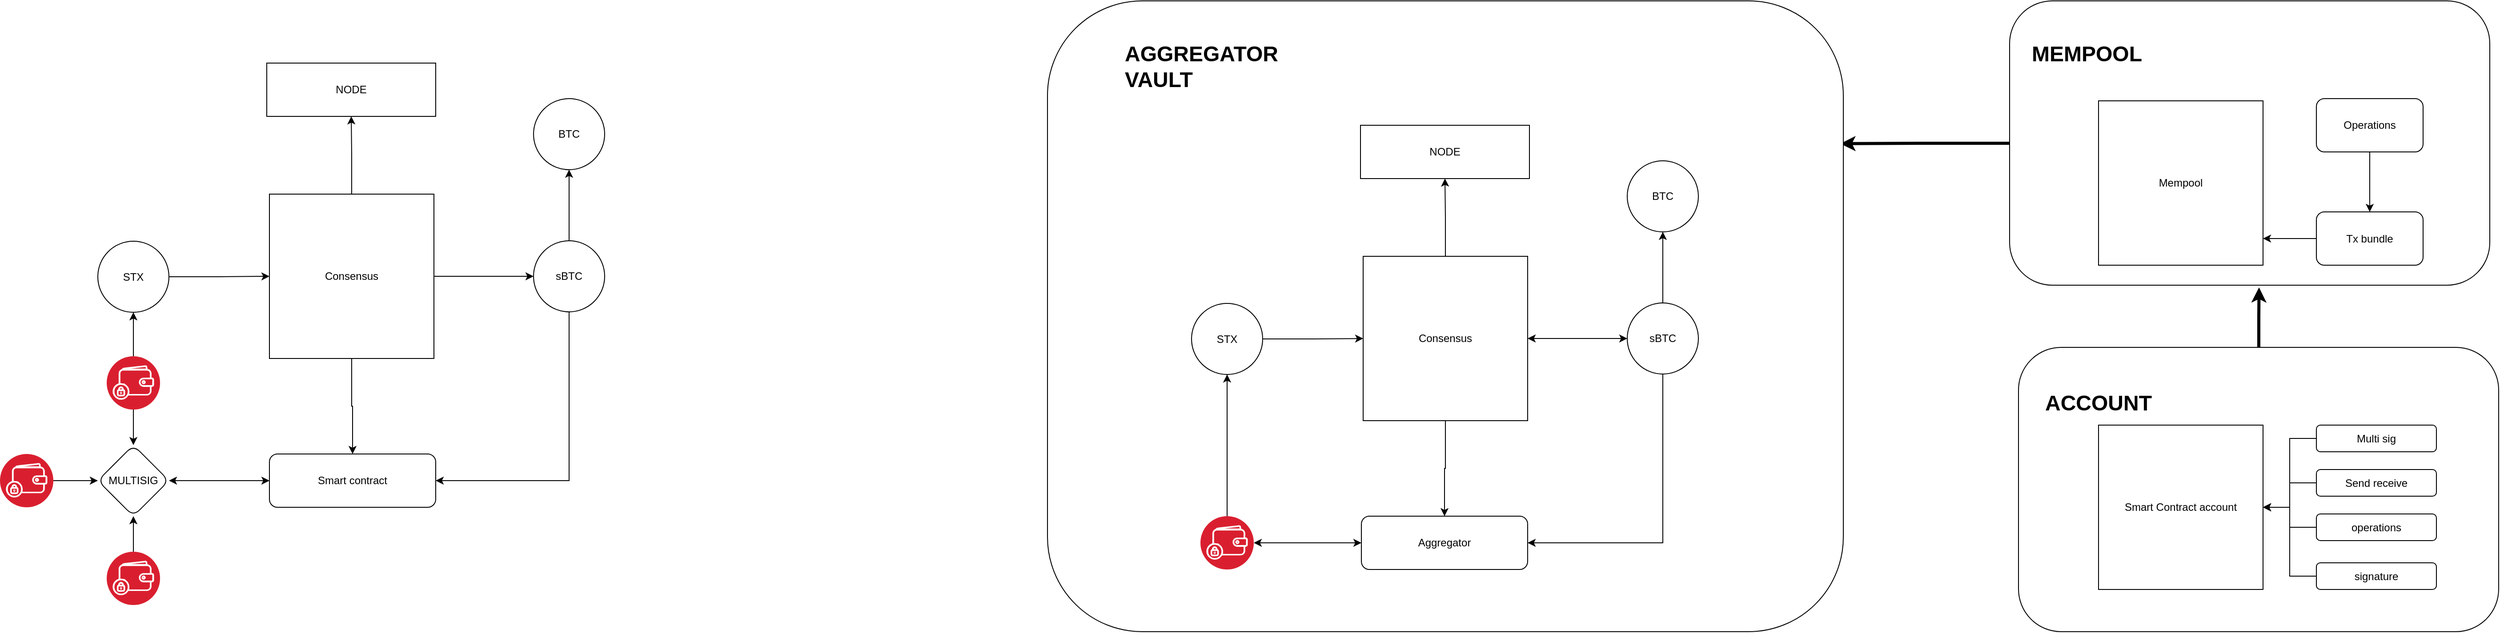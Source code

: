 <mxfile version="21.3.8" type="github">
  <diagram name="Page-1" id="F_eyK7_0Tx1WJTfc5wWX">
    <mxGraphModel dx="2390" dy="2360" grid="1" gridSize="10" guides="1" tooltips="1" connect="1" arrows="1" fold="1" page="1" pageScale="1" pageWidth="850" pageHeight="1100" math="0" shadow="0">
      <root>
        <mxCell id="0" />
        <mxCell id="1" parent="0" />
        <mxCell id="4ug8c87Ov4n_1aVAYhlx-71" style="edgeStyle=orthogonalEdgeStyle;rounded=0;orthogonalLoop=1;jettySize=auto;html=1;entryX=0.996;entryY=0.226;entryDx=0;entryDy=0;entryPerimeter=0;strokeWidth=3.5;" edge="1" parent="1" source="4ug8c87Ov4n_1aVAYhlx-64" target="4ug8c87Ov4n_1aVAYhlx-22">
          <mxGeometry relative="1" as="geometry" />
        </mxCell>
        <mxCell id="4ug8c87Ov4n_1aVAYhlx-64" value="" style="rounded=1;whiteSpace=wrap;html=1;" vertex="1" parent="1">
          <mxGeometry x="2290" y="-40" width="540" height="320" as="geometry" />
        </mxCell>
        <mxCell id="4ug8c87Ov4n_1aVAYhlx-70" value="" style="edgeStyle=orthogonalEdgeStyle;rounded=0;orthogonalLoop=1;jettySize=auto;html=1;entryX=0.519;entryY=1.007;entryDx=0;entryDy=0;entryPerimeter=0;jumpSize=6;strokeWidth=3.5;" edge="1" parent="1" source="4ug8c87Ov4n_1aVAYhlx-63" target="4ug8c87Ov4n_1aVAYhlx-64">
          <mxGeometry relative="1" as="geometry" />
        </mxCell>
        <mxCell id="4ug8c87Ov4n_1aVAYhlx-63" value="" style="rounded=1;whiteSpace=wrap;html=1;" vertex="1" parent="1">
          <mxGeometry x="2300" y="350" width="540" height="320" as="geometry" />
        </mxCell>
        <mxCell id="4ug8c87Ov4n_1aVAYhlx-22" value="" style="rounded=1;whiteSpace=wrap;html=1;" vertex="1" parent="1">
          <mxGeometry x="1208" y="-40" width="895" height="710" as="geometry" />
        </mxCell>
        <mxCell id="YD7AhUyMG9HWZQiR-062-5" value="" style="edgeStyle=orthogonalEdgeStyle;rounded=0;orthogonalLoop=1;jettySize=auto;html=1;" parent="1" source="YD7AhUyMG9HWZQiR-062-1" target="YD7AhUyMG9HWZQiR-062-3" edge="1">
          <mxGeometry relative="1" as="geometry" />
        </mxCell>
        <mxCell id="YD7AhUyMG9HWZQiR-062-10" value="" style="edgeStyle=orthogonalEdgeStyle;rounded=0;orthogonalLoop=1;jettySize=auto;html=1;" parent="1" source="YD7AhUyMG9HWZQiR-062-1" target="YD7AhUyMG9HWZQiR-062-8" edge="1">
          <mxGeometry relative="1" as="geometry" />
        </mxCell>
        <mxCell id="YD7AhUyMG9HWZQiR-062-12" value="" style="edgeStyle=orthogonalEdgeStyle;rounded=0;orthogonalLoop=1;jettySize=auto;html=1;" parent="1" source="YD7AhUyMG9HWZQiR-062-1" target="YD7AhUyMG9HWZQiR-062-11" edge="1">
          <mxGeometry relative="1" as="geometry" />
        </mxCell>
        <mxCell id="YD7AhUyMG9HWZQiR-062-1" value="Consensus" style="whiteSpace=wrap;html=1;aspect=fixed;" parent="1" vertex="1">
          <mxGeometry x="333" y="177.5" width="185" height="185" as="geometry" />
        </mxCell>
        <mxCell id="YD7AhUyMG9HWZQiR-062-4" value="" style="edgeStyle=orthogonalEdgeStyle;rounded=0;orthogonalLoop=1;jettySize=auto;html=1;" parent="1" source="YD7AhUyMG9HWZQiR-062-2" target="YD7AhUyMG9HWZQiR-062-1" edge="1">
          <mxGeometry relative="1" as="geometry" />
        </mxCell>
        <mxCell id="YD7AhUyMG9HWZQiR-062-2" value="STX" style="ellipse;whiteSpace=wrap;html=1;aspect=fixed;" parent="1" vertex="1">
          <mxGeometry x="140" y="230.5" width="80" height="80" as="geometry" />
        </mxCell>
        <mxCell id="YD7AhUyMG9HWZQiR-062-7" value="" style="edgeStyle=orthogonalEdgeStyle;rounded=0;orthogonalLoop=1;jettySize=auto;html=1;" parent="1" source="YD7AhUyMG9HWZQiR-062-3" target="YD7AhUyMG9HWZQiR-062-6" edge="1">
          <mxGeometry relative="1" as="geometry" />
        </mxCell>
        <mxCell id="YD7AhUyMG9HWZQiR-062-9" style="edgeStyle=orthogonalEdgeStyle;rounded=0;orthogonalLoop=1;jettySize=auto;html=1;entryX=1;entryY=0.5;entryDx=0;entryDy=0;" parent="1" source="YD7AhUyMG9HWZQiR-062-3" target="YD7AhUyMG9HWZQiR-062-8" edge="1">
          <mxGeometry relative="1" as="geometry">
            <Array as="points">
              <mxPoint x="670" y="500" />
            </Array>
          </mxGeometry>
        </mxCell>
        <mxCell id="YD7AhUyMG9HWZQiR-062-3" value="sBTC" style="ellipse;whiteSpace=wrap;html=1;aspect=fixed;" parent="1" vertex="1">
          <mxGeometry x="630" y="230" width="80" height="80" as="geometry" />
        </mxCell>
        <mxCell id="YD7AhUyMG9HWZQiR-062-6" value="BTC" style="ellipse;whiteSpace=wrap;html=1;aspect=fixed;" parent="1" vertex="1">
          <mxGeometry x="630" y="70" width="80" height="80" as="geometry" />
        </mxCell>
        <mxCell id="YD7AhUyMG9HWZQiR-062-14" value="" style="edgeStyle=orthogonalEdgeStyle;rounded=0;orthogonalLoop=1;jettySize=auto;html=1;startArrow=classic;startFill=1;" parent="1" source="YD7AhUyMG9HWZQiR-062-8" target="YD7AhUyMG9HWZQiR-062-13" edge="1">
          <mxGeometry relative="1" as="geometry" />
        </mxCell>
        <mxCell id="YD7AhUyMG9HWZQiR-062-8" value="Smart contract" style="rounded=1;whiteSpace=wrap;html=1;" parent="1" vertex="1">
          <mxGeometry x="333" y="470" width="187" height="60" as="geometry" />
        </mxCell>
        <mxCell id="YD7AhUyMG9HWZQiR-062-11" value="NODE" style="whiteSpace=wrap;html=1;" parent="1" vertex="1">
          <mxGeometry x="330" y="30" width="190" height="60" as="geometry" />
        </mxCell>
        <mxCell id="YD7AhUyMG9HWZQiR-062-13" value="MULTISIG" style="rhombus;whiteSpace=wrap;html=1;rounded=1;" parent="1" vertex="1">
          <mxGeometry x="140" y="460" width="80" height="80" as="geometry" />
        </mxCell>
        <mxCell id="YD7AhUyMG9HWZQiR-062-18" value="" style="edgeStyle=orthogonalEdgeStyle;rounded=0;orthogonalLoop=1;jettySize=auto;html=1;" parent="1" source="YD7AhUyMG9HWZQiR-062-15" target="YD7AhUyMG9HWZQiR-062-13" edge="1">
          <mxGeometry relative="1" as="geometry" />
        </mxCell>
        <mxCell id="YD7AhUyMG9HWZQiR-062-21" value="" style="edgeStyle=orthogonalEdgeStyle;rounded=0;orthogonalLoop=1;jettySize=auto;html=1;" parent="1" source="YD7AhUyMG9HWZQiR-062-15" target="YD7AhUyMG9HWZQiR-062-2" edge="1">
          <mxGeometry relative="1" as="geometry" />
        </mxCell>
        <mxCell id="YD7AhUyMG9HWZQiR-062-15" value="" style="image;aspect=fixed;perimeter=ellipsePerimeter;html=1;align=center;shadow=0;dashed=0;fontColor=#4277BB;labelBackgroundColor=default;fontSize=12;spacingTop=3;image=img/lib/ibm/blockchain/wallet.svg;" parent="1" vertex="1">
          <mxGeometry x="150" y="360" width="60" height="60" as="geometry" />
        </mxCell>
        <mxCell id="YD7AhUyMG9HWZQiR-062-19" value="" style="edgeStyle=orthogonalEdgeStyle;rounded=0;orthogonalLoop=1;jettySize=auto;html=1;" parent="1" source="YD7AhUyMG9HWZQiR-062-16" target="YD7AhUyMG9HWZQiR-062-13" edge="1">
          <mxGeometry relative="1" as="geometry" />
        </mxCell>
        <mxCell id="YD7AhUyMG9HWZQiR-062-16" value="" style="image;aspect=fixed;perimeter=ellipsePerimeter;html=1;align=center;shadow=0;dashed=0;fontColor=#4277BB;labelBackgroundColor=default;fontSize=12;spacingTop=3;image=img/lib/ibm/blockchain/wallet.svg;" parent="1" vertex="1">
          <mxGeometry x="150" y="580" width="60" height="60" as="geometry" />
        </mxCell>
        <mxCell id="YD7AhUyMG9HWZQiR-062-20" value="" style="edgeStyle=orthogonalEdgeStyle;rounded=0;orthogonalLoop=1;jettySize=auto;html=1;" parent="1" source="YD7AhUyMG9HWZQiR-062-17" target="YD7AhUyMG9HWZQiR-062-13" edge="1">
          <mxGeometry relative="1" as="geometry" />
        </mxCell>
        <mxCell id="YD7AhUyMG9HWZQiR-062-17" value="" style="image;aspect=fixed;perimeter=ellipsePerimeter;html=1;align=center;shadow=0;dashed=0;fontColor=#4277BB;labelBackgroundColor=default;fontSize=12;spacingTop=3;image=img/lib/ibm/blockchain/wallet.svg;" parent="1" vertex="1">
          <mxGeometry x="30" y="470" width="60" height="60" as="geometry" />
        </mxCell>
        <mxCell id="4ug8c87Ov4n_1aVAYhlx-1" value="" style="edgeStyle=orthogonalEdgeStyle;rounded=0;orthogonalLoop=1;jettySize=auto;html=1;startArrow=classic;startFill=1;" edge="1" parent="1" source="4ug8c87Ov4n_1aVAYhlx-4" target="4ug8c87Ov4n_1aVAYhlx-9">
          <mxGeometry relative="1" as="geometry" />
        </mxCell>
        <mxCell id="4ug8c87Ov4n_1aVAYhlx-2" value="" style="edgeStyle=orthogonalEdgeStyle;rounded=0;orthogonalLoop=1;jettySize=auto;html=1;" edge="1" parent="1" source="4ug8c87Ov4n_1aVAYhlx-4" target="4ug8c87Ov4n_1aVAYhlx-12">
          <mxGeometry relative="1" as="geometry" />
        </mxCell>
        <mxCell id="4ug8c87Ov4n_1aVAYhlx-3" value="" style="edgeStyle=orthogonalEdgeStyle;rounded=0;orthogonalLoop=1;jettySize=auto;html=1;" edge="1" parent="1" source="4ug8c87Ov4n_1aVAYhlx-4" target="4ug8c87Ov4n_1aVAYhlx-13">
          <mxGeometry relative="1" as="geometry" />
        </mxCell>
        <mxCell id="4ug8c87Ov4n_1aVAYhlx-4" value="Consensus" style="whiteSpace=wrap;html=1;aspect=fixed;" vertex="1" parent="1">
          <mxGeometry x="1563" y="247.5" width="185" height="185" as="geometry" />
        </mxCell>
        <mxCell id="4ug8c87Ov4n_1aVAYhlx-5" value="" style="edgeStyle=orthogonalEdgeStyle;rounded=0;orthogonalLoop=1;jettySize=auto;html=1;" edge="1" parent="1" source="4ug8c87Ov4n_1aVAYhlx-6" target="4ug8c87Ov4n_1aVAYhlx-4">
          <mxGeometry relative="1" as="geometry" />
        </mxCell>
        <mxCell id="4ug8c87Ov4n_1aVAYhlx-6" value="STX" style="ellipse;whiteSpace=wrap;html=1;aspect=fixed;" vertex="1" parent="1">
          <mxGeometry x="1370" y="300.5" width="80" height="80" as="geometry" />
        </mxCell>
        <mxCell id="4ug8c87Ov4n_1aVAYhlx-7" value="" style="edgeStyle=orthogonalEdgeStyle;rounded=0;orthogonalLoop=1;jettySize=auto;html=1;" edge="1" parent="1" source="4ug8c87Ov4n_1aVAYhlx-9" target="4ug8c87Ov4n_1aVAYhlx-10">
          <mxGeometry relative="1" as="geometry" />
        </mxCell>
        <mxCell id="4ug8c87Ov4n_1aVAYhlx-8" style="edgeStyle=orthogonalEdgeStyle;rounded=0;orthogonalLoop=1;jettySize=auto;html=1;entryX=1;entryY=0.5;entryDx=0;entryDy=0;" edge="1" parent="1" source="4ug8c87Ov4n_1aVAYhlx-9" target="4ug8c87Ov4n_1aVAYhlx-12">
          <mxGeometry relative="1" as="geometry">
            <Array as="points">
              <mxPoint x="1900" y="570" />
            </Array>
          </mxGeometry>
        </mxCell>
        <mxCell id="4ug8c87Ov4n_1aVAYhlx-9" value="sBTC" style="ellipse;whiteSpace=wrap;html=1;aspect=fixed;" vertex="1" parent="1">
          <mxGeometry x="1860" y="300" width="80" height="80" as="geometry" />
        </mxCell>
        <mxCell id="4ug8c87Ov4n_1aVAYhlx-10" value="BTC" style="ellipse;whiteSpace=wrap;html=1;aspect=fixed;" vertex="1" parent="1">
          <mxGeometry x="1860" y="140" width="80" height="80" as="geometry" />
        </mxCell>
        <mxCell id="4ug8c87Ov4n_1aVAYhlx-11" value="" style="edgeStyle=orthogonalEdgeStyle;rounded=0;orthogonalLoop=1;jettySize=auto;html=1;startArrow=classic;startFill=1;" edge="1" parent="1" source="4ug8c87Ov4n_1aVAYhlx-12" target="4ug8c87Ov4n_1aVAYhlx-17">
          <mxGeometry relative="1" as="geometry">
            <mxPoint x="1450.0" y="570" as="targetPoint" />
          </mxGeometry>
        </mxCell>
        <mxCell id="4ug8c87Ov4n_1aVAYhlx-12" value="Aggregator" style="rounded=1;whiteSpace=wrap;html=1;" vertex="1" parent="1">
          <mxGeometry x="1561" y="540" width="187" height="60" as="geometry" />
        </mxCell>
        <mxCell id="4ug8c87Ov4n_1aVAYhlx-13" value="NODE" style="whiteSpace=wrap;html=1;" vertex="1" parent="1">
          <mxGeometry x="1560" y="100" width="190" height="60" as="geometry" />
        </mxCell>
        <mxCell id="4ug8c87Ov4n_1aVAYhlx-16" value="" style="edgeStyle=orthogonalEdgeStyle;rounded=0;orthogonalLoop=1;jettySize=auto;html=1;" edge="1" parent="1" source="4ug8c87Ov4n_1aVAYhlx-17" target="4ug8c87Ov4n_1aVAYhlx-6">
          <mxGeometry relative="1" as="geometry" />
        </mxCell>
        <mxCell id="4ug8c87Ov4n_1aVAYhlx-17" value="" style="image;aspect=fixed;perimeter=ellipsePerimeter;html=1;align=center;shadow=0;dashed=0;fontColor=#4277BB;labelBackgroundColor=default;fontSize=12;spacingTop=3;image=img/lib/ibm/blockchain/wallet.svg;" vertex="1" parent="1">
          <mxGeometry x="1380" y="540" width="60" height="60" as="geometry" />
        </mxCell>
        <mxCell id="4ug8c87Ov4n_1aVAYhlx-39" value="Mempool" style="whiteSpace=wrap;html=1;aspect=fixed;" vertex="1" parent="1">
          <mxGeometry x="2390" y="72.5" width="185" height="185" as="geometry" />
        </mxCell>
        <mxCell id="4ug8c87Ov4n_1aVAYhlx-44" value="" style="edgeStyle=orthogonalEdgeStyle;rounded=0;orthogonalLoop=1;jettySize=auto;html=1;" edge="1" parent="1" source="4ug8c87Ov4n_1aVAYhlx-40" target="4ug8c87Ov4n_1aVAYhlx-39">
          <mxGeometry relative="1" as="geometry">
            <Array as="points">
              <mxPoint x="2595" y="228" />
              <mxPoint x="2595" y="228" />
            </Array>
          </mxGeometry>
        </mxCell>
        <mxCell id="4ug8c87Ov4n_1aVAYhlx-40" value="Tx bundle" style="rounded=1;whiteSpace=wrap;html=1;" vertex="1" parent="1">
          <mxGeometry x="2635" y="197.5" width="120" height="60" as="geometry" />
        </mxCell>
        <mxCell id="4ug8c87Ov4n_1aVAYhlx-43" value="" style="edgeStyle=orthogonalEdgeStyle;rounded=0;orthogonalLoop=1;jettySize=auto;html=1;" edge="1" parent="1" source="4ug8c87Ov4n_1aVAYhlx-42" target="4ug8c87Ov4n_1aVAYhlx-40">
          <mxGeometry relative="1" as="geometry" />
        </mxCell>
        <mxCell id="4ug8c87Ov4n_1aVAYhlx-42" value="Operations" style="rounded=1;whiteSpace=wrap;html=1;" vertex="1" parent="1">
          <mxGeometry x="2635" y="70" width="120" height="60" as="geometry" />
        </mxCell>
        <mxCell id="4ug8c87Ov4n_1aVAYhlx-46" value="Smart Contract account" style="whiteSpace=wrap;html=1;aspect=fixed;" vertex="1" parent="1">
          <mxGeometry x="2390" y="437.5" width="185" height="185" as="geometry" />
        </mxCell>
        <mxCell id="4ug8c87Ov4n_1aVAYhlx-59" value="" style="edgeStyle=orthogonalEdgeStyle;rounded=0;orthogonalLoop=1;jettySize=auto;html=1;" edge="1" parent="1" source="4ug8c87Ov4n_1aVAYhlx-51" target="4ug8c87Ov4n_1aVAYhlx-46">
          <mxGeometry relative="1" as="geometry" />
        </mxCell>
        <mxCell id="4ug8c87Ov4n_1aVAYhlx-51" value="Multi sig" style="rounded=1;whiteSpace=wrap;html=1;" vertex="1" parent="1">
          <mxGeometry x="2635" y="437.5" width="135" height="30" as="geometry" />
        </mxCell>
        <mxCell id="4ug8c87Ov4n_1aVAYhlx-60" value="" style="edgeStyle=orthogonalEdgeStyle;rounded=0;orthogonalLoop=1;jettySize=auto;html=1;" edge="1" parent="1" source="4ug8c87Ov4n_1aVAYhlx-56" target="4ug8c87Ov4n_1aVAYhlx-46">
          <mxGeometry relative="1" as="geometry" />
        </mxCell>
        <mxCell id="4ug8c87Ov4n_1aVAYhlx-56" value="Send receive" style="rounded=1;whiteSpace=wrap;html=1;" vertex="1" parent="1">
          <mxGeometry x="2635" y="487.5" width="135" height="30" as="geometry" />
        </mxCell>
        <mxCell id="4ug8c87Ov4n_1aVAYhlx-61" value="" style="edgeStyle=orthogonalEdgeStyle;rounded=0;orthogonalLoop=1;jettySize=auto;html=1;" edge="1" parent="1" source="4ug8c87Ov4n_1aVAYhlx-57" target="4ug8c87Ov4n_1aVAYhlx-46">
          <mxGeometry relative="1" as="geometry" />
        </mxCell>
        <mxCell id="4ug8c87Ov4n_1aVAYhlx-57" value="operations" style="rounded=1;whiteSpace=wrap;html=1;" vertex="1" parent="1">
          <mxGeometry x="2635" y="537.5" width="135" height="30" as="geometry" />
        </mxCell>
        <mxCell id="4ug8c87Ov4n_1aVAYhlx-62" value="" style="edgeStyle=orthogonalEdgeStyle;rounded=0;orthogonalLoop=1;jettySize=auto;html=1;" edge="1" parent="1" source="4ug8c87Ov4n_1aVAYhlx-58" target="4ug8c87Ov4n_1aVAYhlx-46">
          <mxGeometry relative="1" as="geometry" />
        </mxCell>
        <mxCell id="4ug8c87Ov4n_1aVAYhlx-58" value="signature" style="rounded=1;whiteSpace=wrap;html=1;" vertex="1" parent="1">
          <mxGeometry x="2635" y="592.5" width="135" height="30" as="geometry" />
        </mxCell>
        <mxCell id="4ug8c87Ov4n_1aVAYhlx-65" value="&lt;h1&gt;AGGREGATOR VAULT&lt;/h1&gt;" style="text;html=1;strokeColor=none;fillColor=none;spacing=5;spacingTop=-20;whiteSpace=wrap;overflow=hidden;rounded=0;" vertex="1" parent="1">
          <mxGeometry x="1290" width="190" height="120" as="geometry" />
        </mxCell>
        <mxCell id="4ug8c87Ov4n_1aVAYhlx-66" value="&lt;h1&gt;MEMPOOL&lt;/h1&gt;" style="text;html=1;strokeColor=none;fillColor=none;spacing=5;spacingTop=-20;whiteSpace=wrap;overflow=hidden;rounded=0;" vertex="1" parent="1">
          <mxGeometry x="2310" width="310" height="40" as="geometry" />
        </mxCell>
        <mxCell id="4ug8c87Ov4n_1aVAYhlx-69" value="&lt;h1&gt;ACCOUNT&lt;/h1&gt;" style="text;html=1;strokeColor=none;fillColor=none;spacing=5;spacingTop=-20;whiteSpace=wrap;overflow=hidden;rounded=0;" vertex="1" parent="1">
          <mxGeometry x="2325" y="392.5" width="310" height="40" as="geometry" />
        </mxCell>
      </root>
    </mxGraphModel>
  </diagram>
</mxfile>
